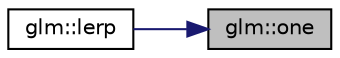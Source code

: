 digraph "glm::one"
{
 // LATEX_PDF_SIZE
  edge [fontname="Helvetica",fontsize="10",labelfontname="Helvetica",labelfontsize="10"];
  node [fontname="Helvetica",fontsize="10",shape=record];
  rankdir="RL";
  Node1 [label="glm::one",height=0.2,width=0.4,color="black", fillcolor="grey75", style="filled", fontcolor="black",tooltip=" "];
  Node1 -> Node2 [dir="back",color="midnightblue",fontsize="10",style="solid",fontname="Helvetica"];
  Node2 [label="glm::lerp",height=0.2,width=0.4,color="black", fillcolor="white", style="filled",URL="$group__gtx__dual__quaternion.html#ga8039b88397ca09275be924a26a806a59",tooltip=" "];
}
